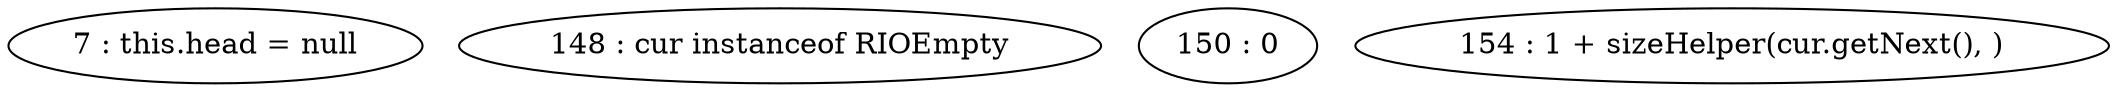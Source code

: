 digraph G {
"7 : this.head = null"
"148 : cur instanceof RIOEmpty"
"150 : 0"
"154 : 1 + sizeHelper(cur.getNext(), )"
}